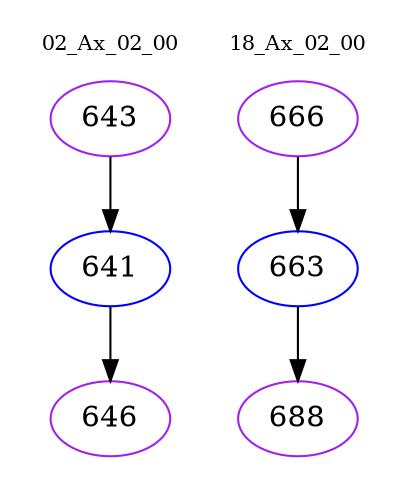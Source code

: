 digraph{
subgraph cluster_0 {
color = white
label = "02_Ax_02_00";
fontsize=10;
T0_643 [label="643", color="purple"]
T0_643 -> T0_641 [color="black"]
T0_641 [label="641", color="blue"]
T0_641 -> T0_646 [color="black"]
T0_646 [label="646", color="purple"]
}
subgraph cluster_1 {
color = white
label = "18_Ax_02_00";
fontsize=10;
T1_666 [label="666", color="purple"]
T1_666 -> T1_663 [color="black"]
T1_663 [label="663", color="blue"]
T1_663 -> T1_688 [color="black"]
T1_688 [label="688", color="purple"]
}
}
